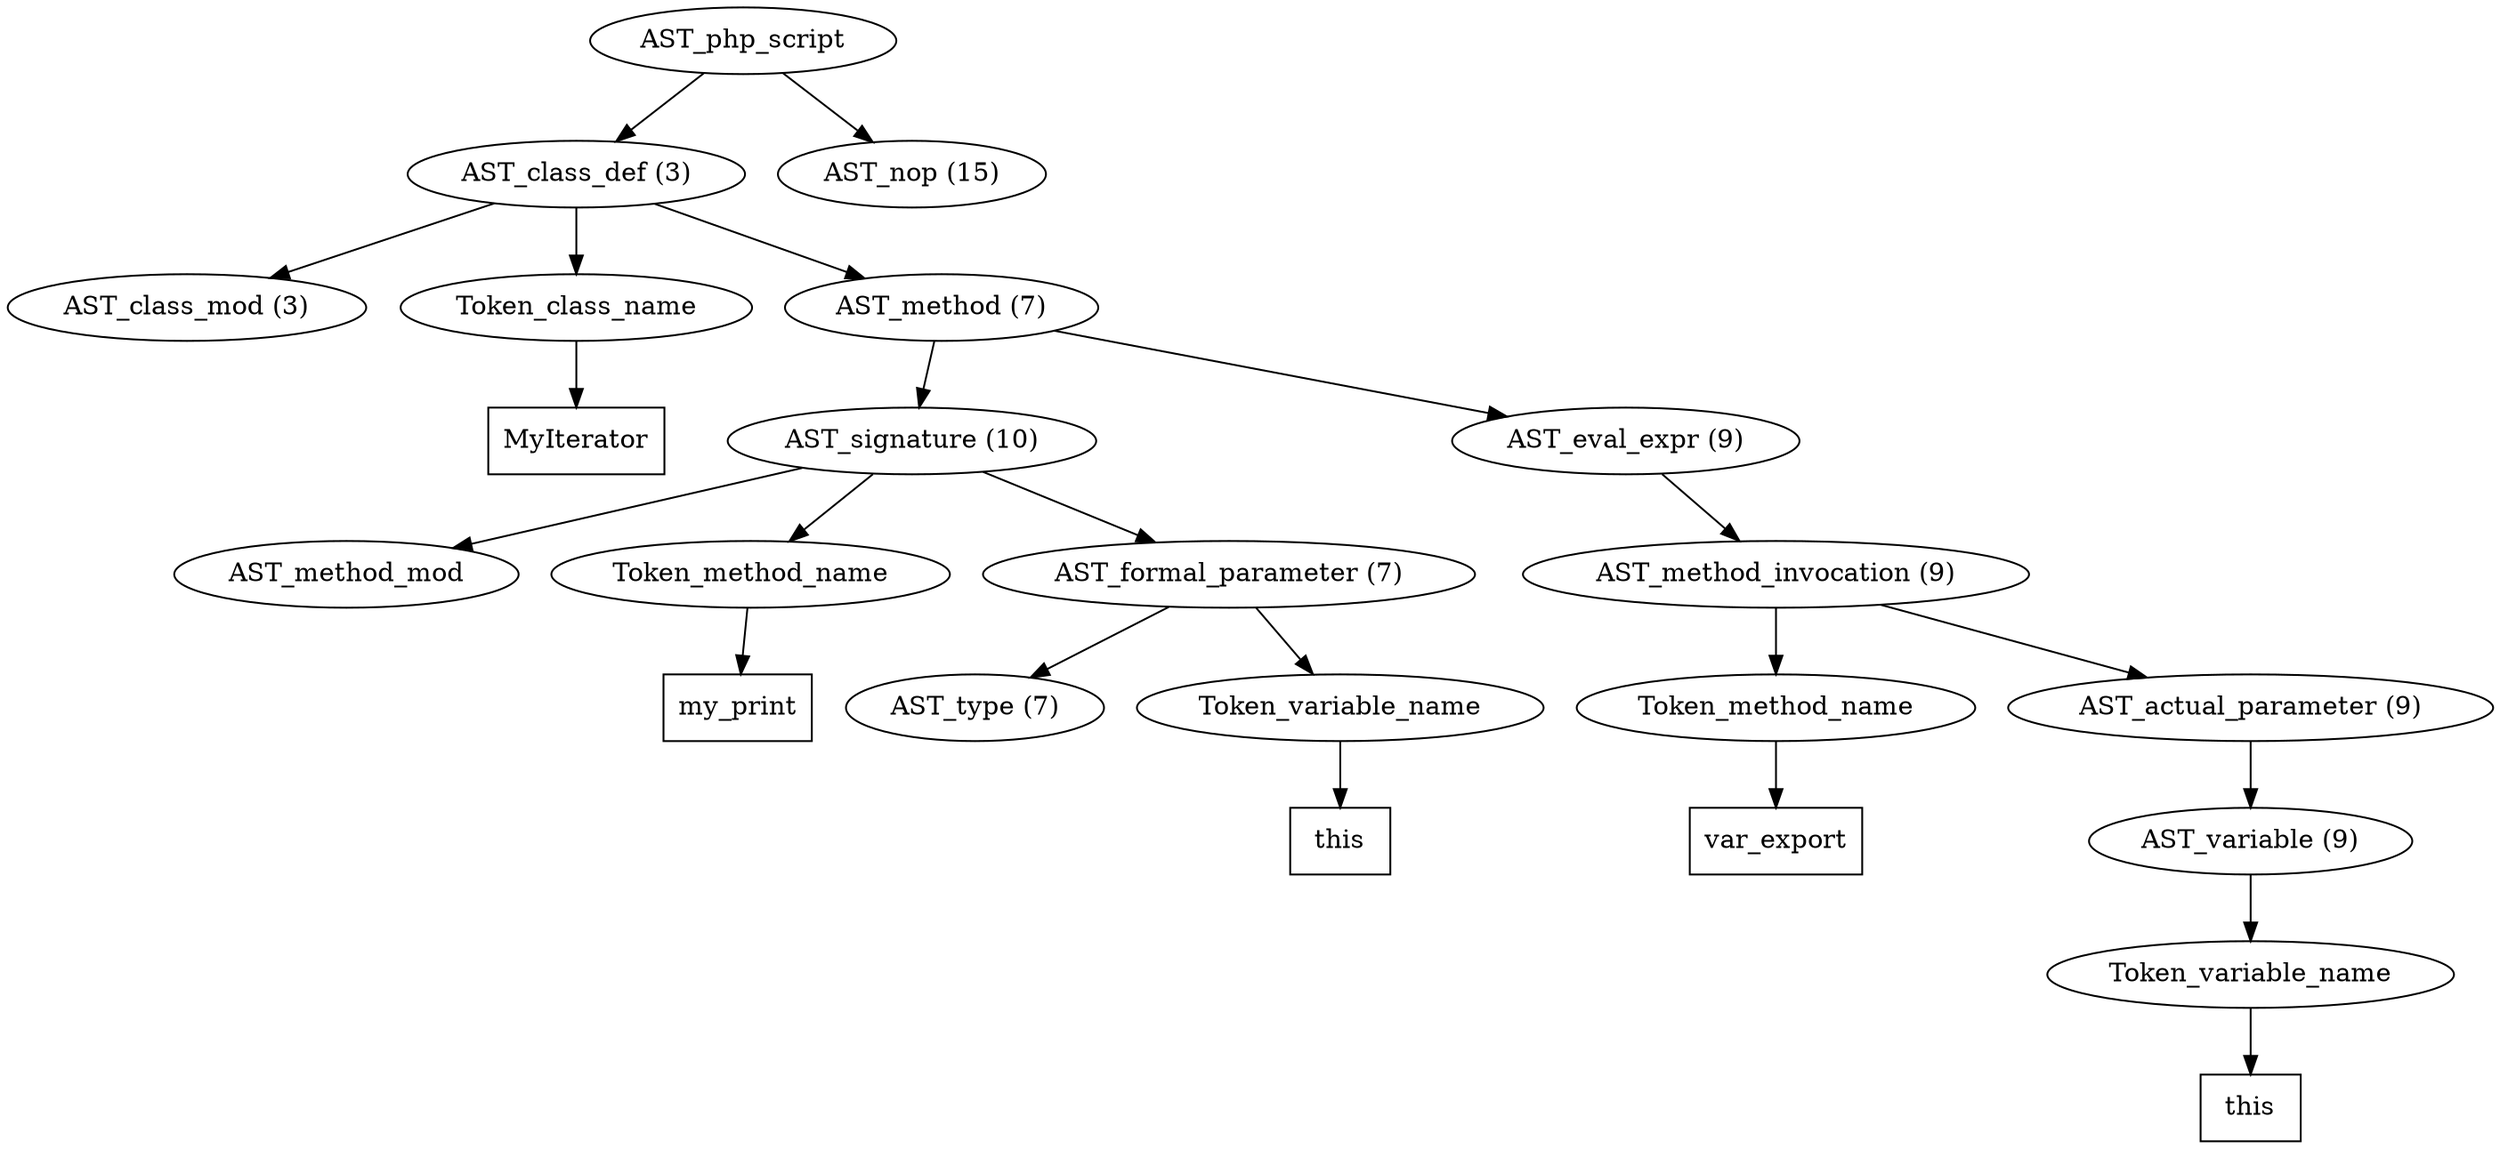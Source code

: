/*
 * AST in dot format generated by phc -- the PHP compiler
 */

digraph AST {
node_0 [label="AST_php_script"];
node_1 [label="AST_class_def (3)"];
node_2 [label="AST_class_mod (3)"];
node_3 [label="Token_class_name"];
node_4 [label="MyIterator", shape=box]
node_3 -> node_4;
node_5 [label="AST_method (7)"];
node_6 [label="AST_signature (10)"];
node_7 [label="AST_method_mod"];
node_8 [label="Token_method_name"];
node_9 [label="my_print", shape=box]
node_8 -> node_9;
node_10 [label="AST_formal_parameter (7)"];
node_11 [label="AST_type (7)"];
node_12 [label="Token_variable_name"];
node_13 [label="this", shape=box]
node_12 -> node_13;
node_10 -> node_12;
node_10 -> node_11;
node_6 -> node_10;
node_6 -> node_8;
node_6 -> node_7;
node_14 [label="AST_eval_expr (9)"];
node_15 [label="AST_method_invocation (9)"];
node_16 [label="Token_method_name"];
node_17 [label="var_export", shape=box]
node_16 -> node_17;
node_18 [label="AST_actual_parameter (9)"];
node_19 [label="AST_variable (9)"];
node_20 [label="Token_variable_name"];
node_21 [label="this", shape=box]
node_20 -> node_21;
node_19 -> node_20;
node_18 -> node_19;
node_15 -> node_18;
node_15 -> node_16;
node_14 -> node_15;
node_5 -> node_14;
node_5 -> node_6;
node_1 -> node_5;
node_1 -> node_3;
node_1 -> node_2;
node_22 [label="AST_nop (15)"];
node_0 -> node_22;
node_0 -> node_1;
}

